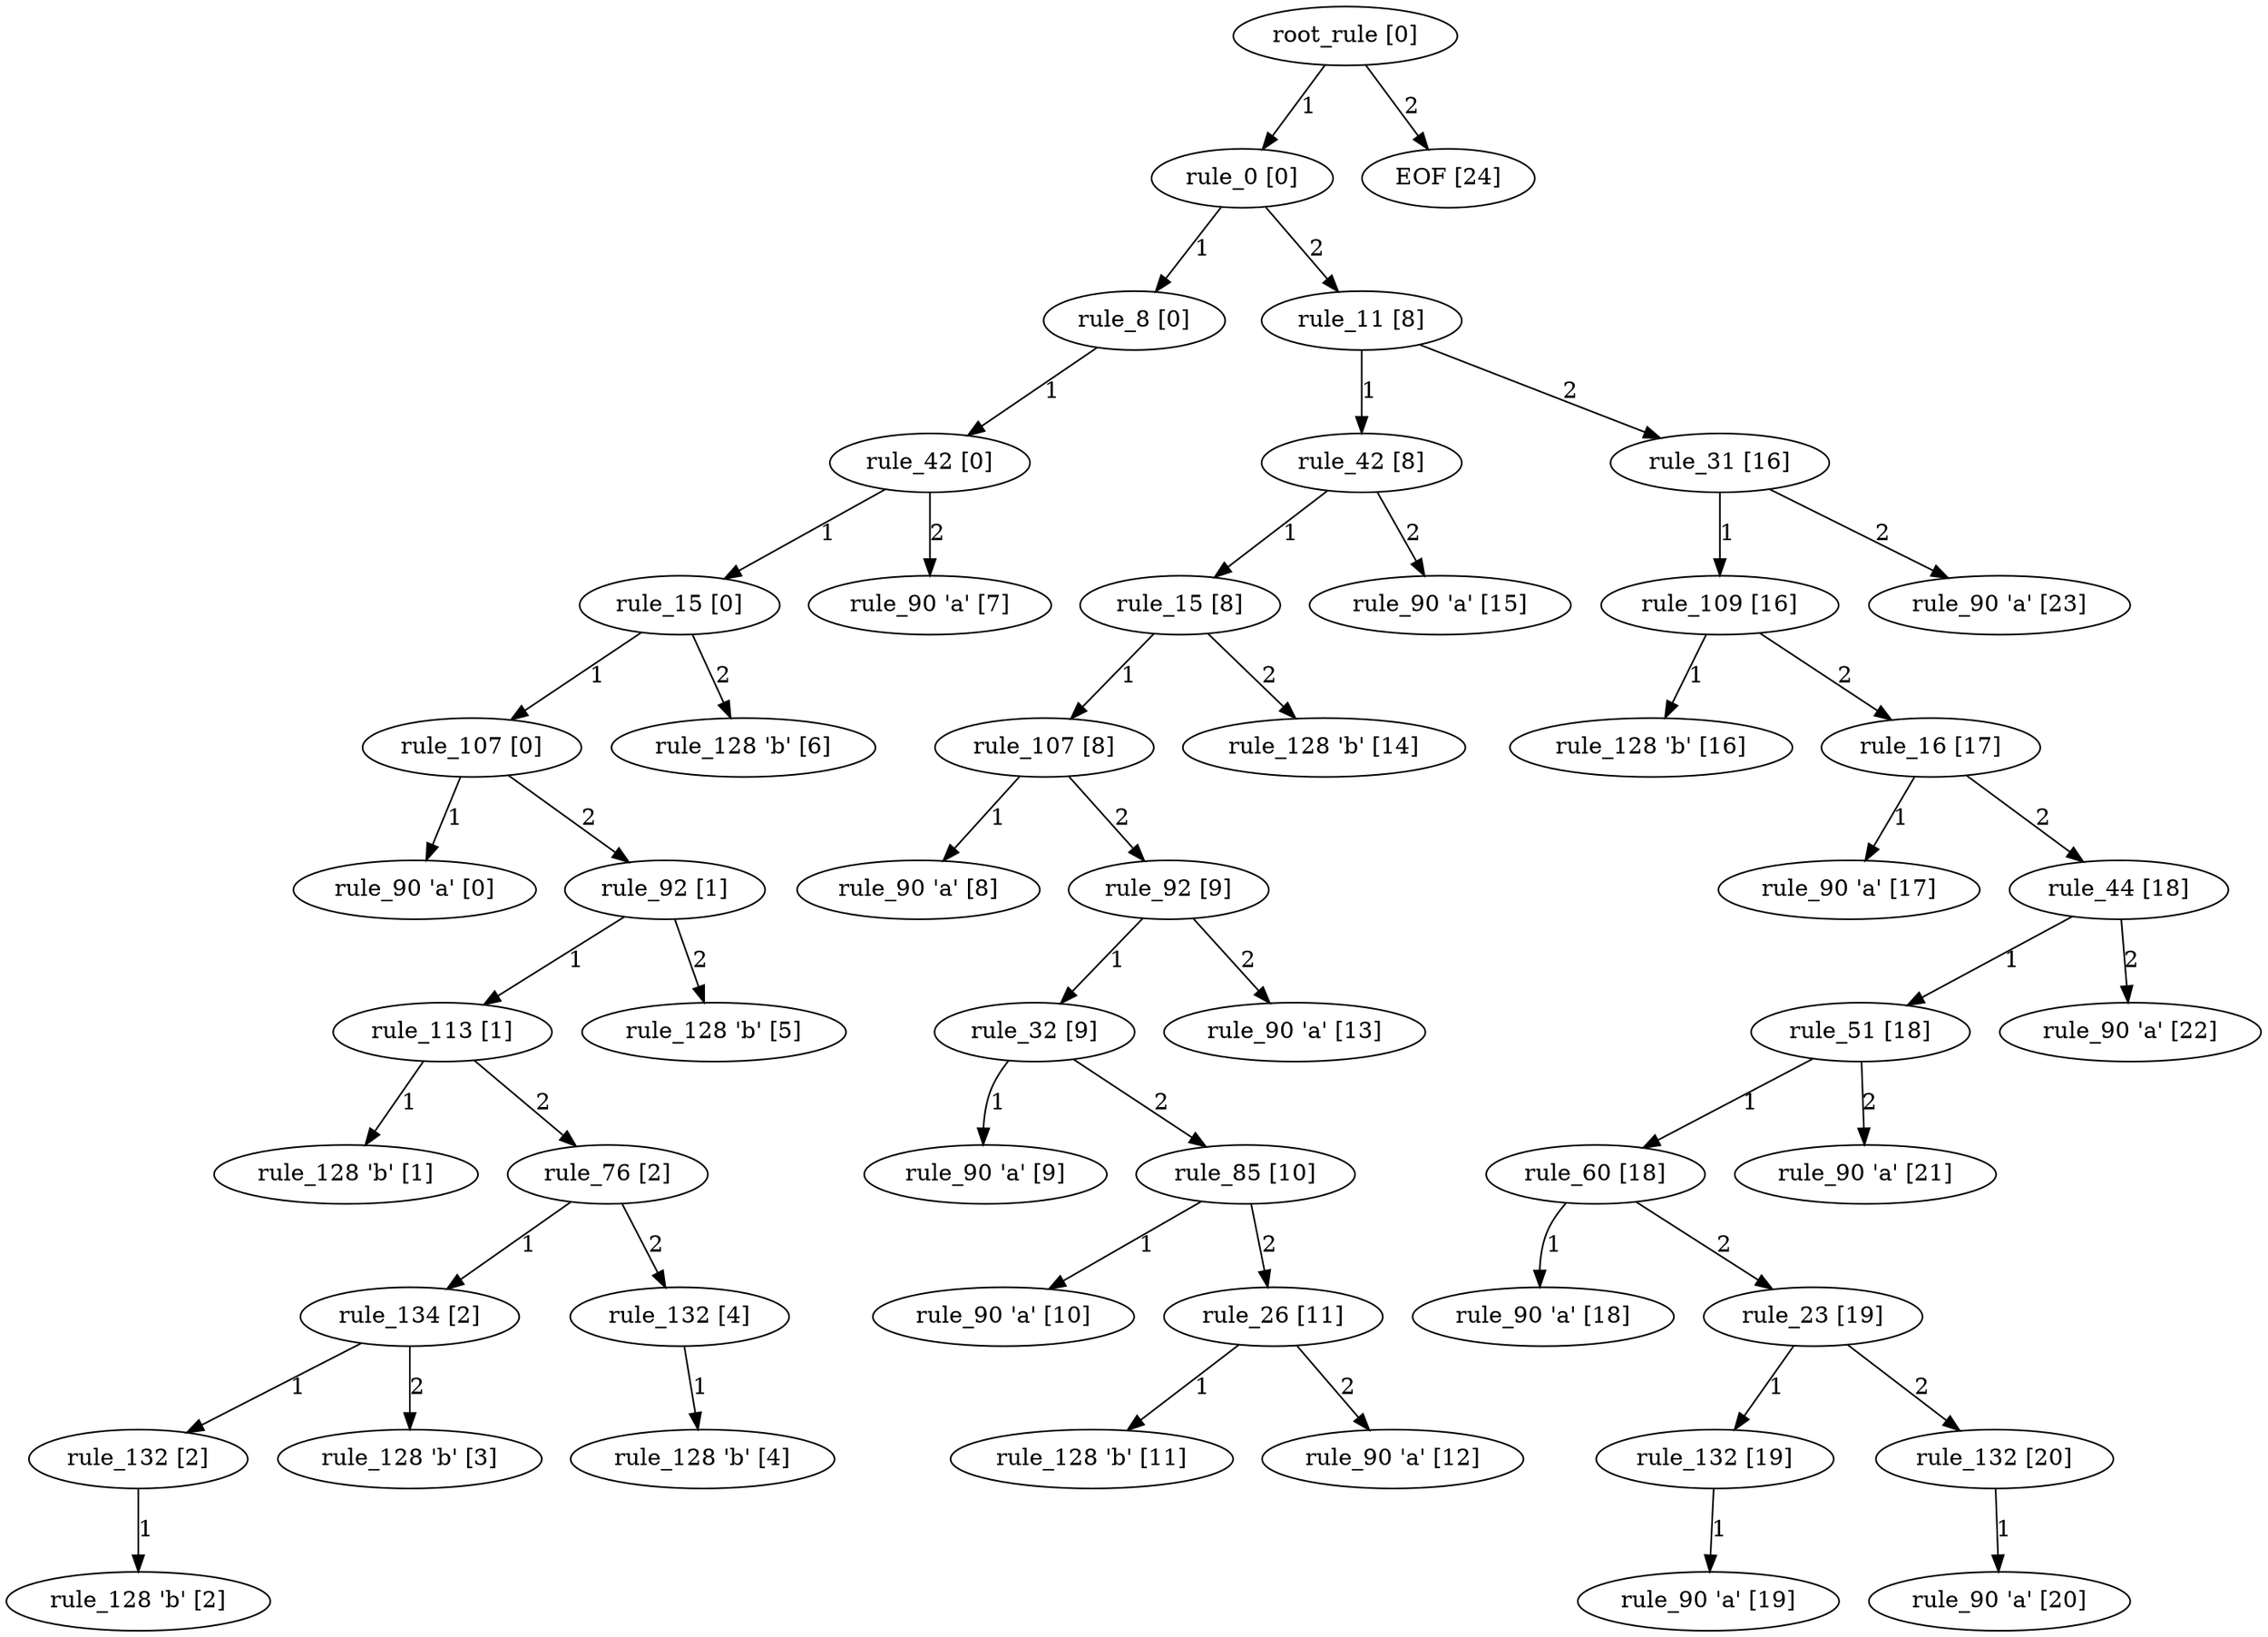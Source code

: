 digraph arpeggio_graph {
4475904960 [label="root_rule [0]"];
4475904960->4475905088 [label="1"]

4475905088 [label="rule_0 [0]"];
4475905088->4475907392 [label="1"]

4475907392 [label="rule_8 [0]"];
4475907392->4475907520 [label="1"]

4475907520 [label="rule_42 [0]"];
4475907520->4475907648 [label="1"]

4475907648 [label="rule_15 [0]"];
4475907648->4475905728 [label="1"]

4475905728 [label="rule_107 [0]"];
4475905728->4475928128 [label="1"]

4475928128 [label="rule_90 'a' [0]"];
4475905728->4475905600 [label="2"]

4475905600 [label="rule_92 [1]"];
4475905600->4475904320 [label="1"]

4475904320 [label="rule_113 [1]"];
4475904320->4475927456 [label="1"]

4475927456 [label="rule_128 'b' [1]"];
4475904320->4475904448 [label="2"]

4475904448 [label="rule_76 [2]"];
4475904448->4475906624 [label="1"]

4475906624 [label="rule_134 [2]"];
4475906624->4475906496 [label="1"]

4475906496 [label="rule_132 [2]"];
4475906496->4475926672 [label="1"]

4475926672 [label="rule_128 'b' [2]"];
4475906624->4475924656 [label="2"]

4475924656 [label="rule_128 'b' [3]"];
4475904448->4475906752 [label="2"]

4475906752 [label="rule_132 [4]"];
4475906752->4475925776 [label="1"]

4475925776 [label="rule_128 'b' [4]"];
4475905600->4475927680 [label="2"]

4475927680 [label="rule_128 'b' [5]"];
4475907648->4475927792 [label="2"]

4475927792 [label="rule_128 'b' [6]"];
4475907520->4475928464 [label="2"]

4475928464 [label="rule_90 'a' [7]"];
4475905088->4475906112 [label="2"]

4475906112 [label="rule_11 [8]"];
4475906112->4475863360 [label="1"]

4475863360 [label="rule_42 [8]"];
4475863360->4475863104 [label="1"]

4475863104 [label="rule_15 [8]"];
4475863104->4475863232 [label="1"]

4475863232 [label="rule_107 [8]"];
4475863232->4475945472 [label="1"]

4475945472 [label="rule_90 'a' [8]"];
4475863232->4475905344 [label="2"]

4475905344 [label="rule_92 [9]"];
4475905344->4475907776 [label="1"]

4475907776 [label="rule_32 [9]"];
4475907776->4475945696 [label="1"]

4475945696 [label="rule_90 'a' [9]"];
4475907776->4475907904 [label="2"]

4475907904 [label="rule_85 [10]"];
4475907904->4475945808 [label="1"]

4475945808 [label="rule_90 'a' [10]"];
4475907904->4475906240 [label="2"]

4475906240 [label="rule_26 [11]"];
4475906240->4475945920 [label="1"]

4475945920 [label="rule_128 'b' [11]"];
4475906240->4475946032 [label="2"]

4475946032 [label="rule_90 'a' [12]"];
4475905344->4475946144 [label="2"]

4475946144 [label="rule_90 'a' [13]"];
4475863104->4475946256 [label="2"]

4475946256 [label="rule_128 'b' [14]"];
4475863360->4475946368 [label="2"]

4475946368 [label="rule_90 'a' [15]"];
4475906112->4475905472 [label="2"]

4475905472 [label="rule_31 [16]"];
4475905472->4475904832 [label="1"]

4475904832 [label="rule_109 [16]"];
4475904832->4476129456 [label="1"]

4476129456 [label="rule_128 'b' [16]"];
4475904832->4475904704 [label="2"]

4475904704 [label="rule_16 [17]"];
4475904704->4476129792 [label="1"]

4476129792 [label="rule_90 'a' [17]"];
4475904704->4475905216 [label="2"]

4475905216 [label="rule_44 [18]"];
4475905216->4475906880 [label="1"]

4475906880 [label="rule_51 [18]"];
4475906880->4475907008 [label="1"]

4475907008 [label="rule_60 [18]"];
4475907008->4476129680 [label="1"]

4476129680 [label="rule_90 'a' [18]"];
4475907008->4475907136 [label="2"]

4475907136 [label="rule_23 [19]"];
4475907136->4475906368 [label="1"]

4475906368 [label="rule_132 [19]"];
4475906368->4476131136 [label="1"]

4476131136 [label="rule_90 'a' [19]"];
4475907136->4475907264 [label="2"]

4475907264 [label="rule_132 [20]"];
4475907264->4476131472 [label="1"]

4476131472 [label="rule_90 'a' [20]"];
4475906880->4476130016 [label="2"]

4476130016 [label="rule_90 'a' [21]"];
4475905216->4475927008 [label="2"]

4475927008 [label="rule_90 'a' [22]"];
4475905472->4475926112 [label="2"]

4475926112 [label="rule_90 'a' [23]"];
4475904960->4475925328 [label="2"]

4475925328 [label="EOF [24]"];
}